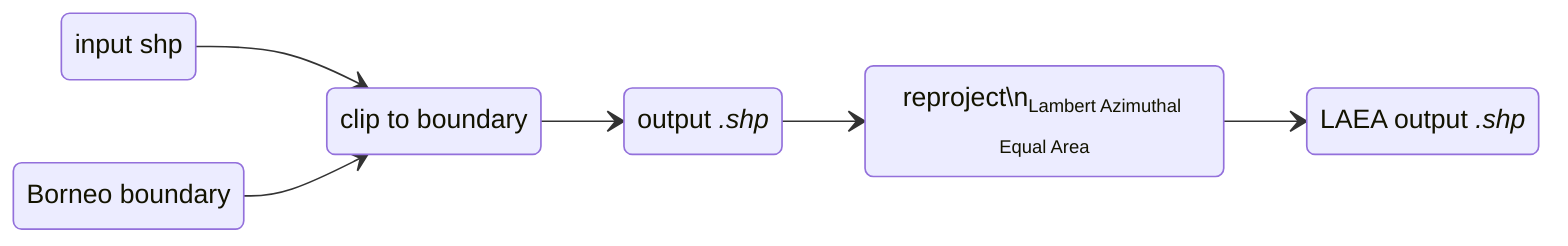 stateDiagram
    direction LR
    A: input shp
    B: Borneo boundary
    D: clip to boundary
    G: output <i>.shp</i>
    H: <center>reproject\n<small><sub>Lambert Azimuthal Equal Area</sub></small></center>
    I: LAEA output <i>.shp</i>
    A --> D
    B --> D
    D --> G
    G --> H
    H --> I

class A file
class B file
class D process
class G file
class H process
class I file